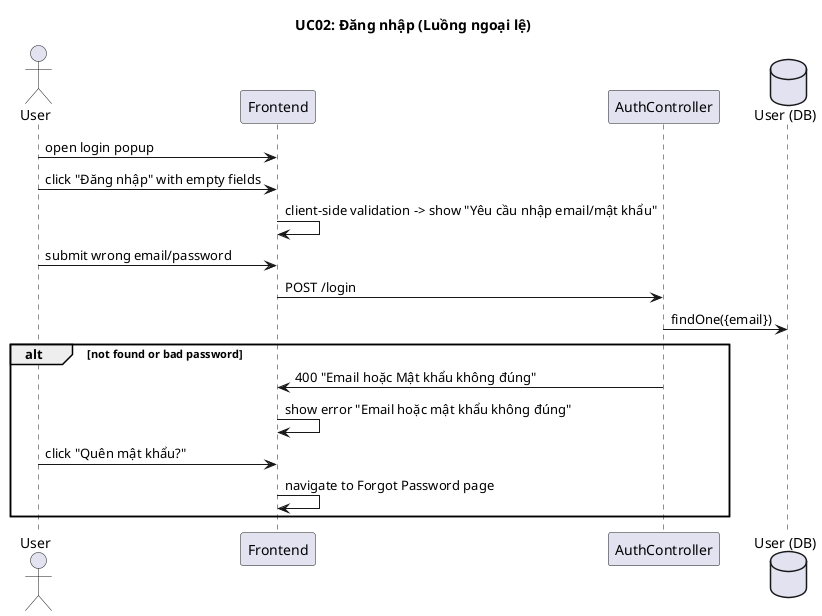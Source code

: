@startuml

title UC02: Đăng nhập (Luồng ngoại lệ)

actor User
participant Frontend
participant AuthController
database UserDB as "User (DB)"

User -> Frontend: open login popup
User -> Frontend: click "Đăng nhập" with empty fields
Frontend -> Frontend: client-side validation -> show "Yêu cầu nhập email/mật khẩu"

User -> Frontend: submit wrong email/password
Frontend -> AuthController: POST /login
AuthController -> UserDB: findOne({email})
alt not found or bad password
  AuthController -> Frontend: 400 "Email hoặc Mật khẩu không đúng"
  Frontend -> Frontend: show error "Email hoặc mật khẩu không đúng"
  
    User -> Frontend: click "Quên mật khẩu?"
    Frontend -> Frontend: navigate to Forgot Password page
end

@enduml
